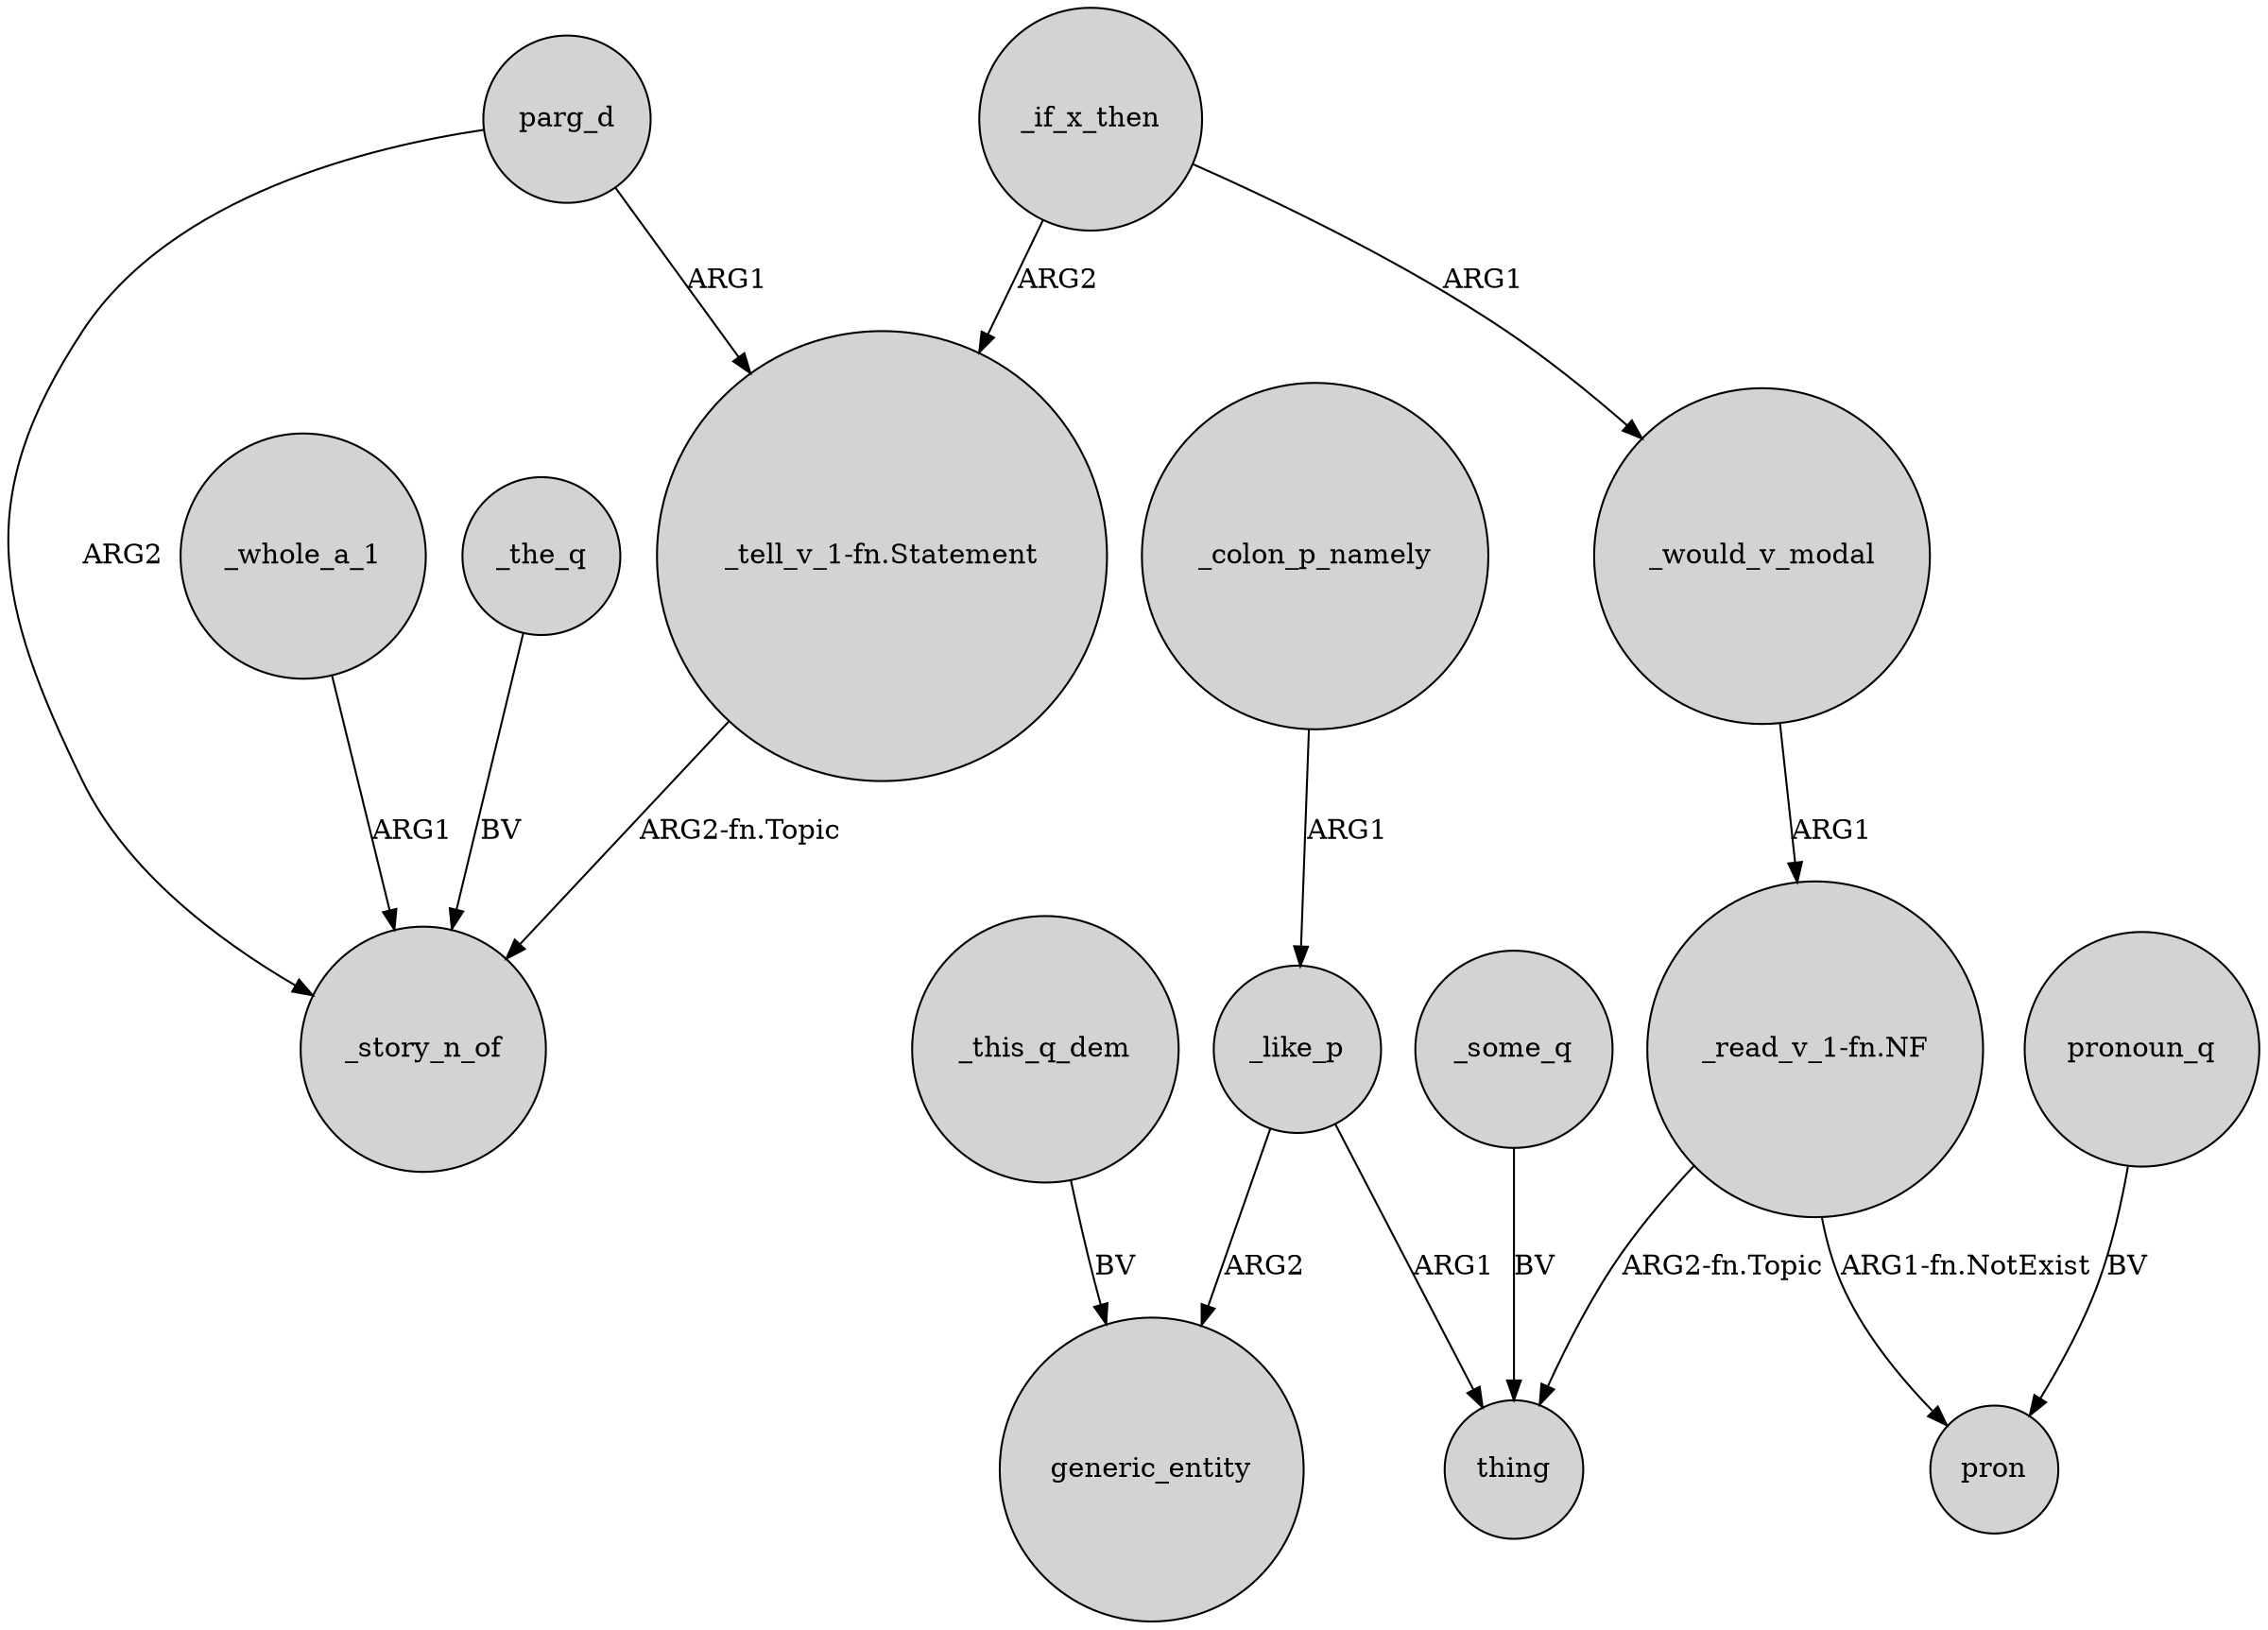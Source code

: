 digraph {
	node [shape=circle style=filled]
	"_tell_v_1-fn.Statement" -> _story_n_of [label="ARG2-fn.Topic"]
	_if_x_then -> _would_v_modal [label=ARG1]
	_this_q_dem -> generic_entity [label=BV]
	"_read_v_1-fn.NF" -> thing [label="ARG2-fn.Topic"]
	_like_p -> generic_entity [label=ARG2]
	_would_v_modal -> "_read_v_1-fn.NF" [label=ARG1]
	"_read_v_1-fn.NF" -> pron [label="ARG1-fn.NotExist"]
	_the_q -> _story_n_of [label=BV]
	_some_q -> thing [label=BV]
	_like_p -> thing [label=ARG1]
	_if_x_then -> "_tell_v_1-fn.Statement" [label=ARG2]
	parg_d -> _story_n_of [label=ARG2]
	_colon_p_namely -> _like_p [label=ARG1]
	_whole_a_1 -> _story_n_of [label=ARG1]
	parg_d -> "_tell_v_1-fn.Statement" [label=ARG1]
	pronoun_q -> pron [label=BV]
}
